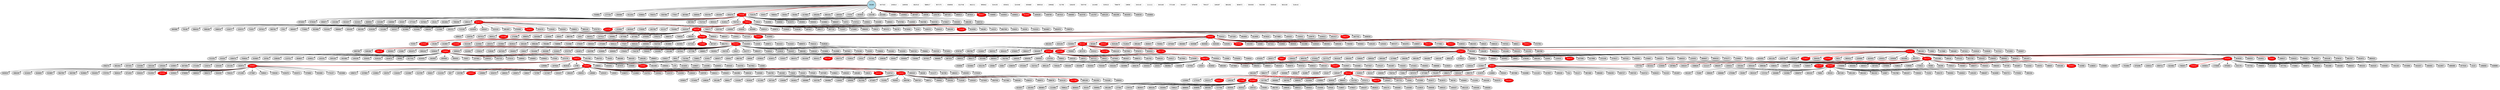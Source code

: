 digraph SearchTree {
  rankdir=TB;
  node  [style=filled, fontname="Helvetica"];
  { rank=same; 30289; }
  { rank=same; 704892; 177720; 356589; 911254; 339804; 706372; 556789; 77947; 387065; 268593; 550705; 493359; 594270; 749288; 723175; 30457; 788644; 30454; 35456; 417663; 595293; 884161; 285026; 77370; 454630; 132248; 621465; 34409; 243932; 387407; 40036; 225178; 687163; 866813; 387824; 968947; 739990; 543944; 939631; 402840; 459428; 508790; 367510; 306084; 623745; 131767; 805129; 582299; 953459; 636536; 333808; }
  { rank=same; 484368; 79148; 213763; 586432; 588169; 152664; 268019; 843540; 132677; 776595; 220374; 71025; 357611; 565781; 3761; 669497; 770681; 852968; 915342; 182758; 61115; 704060; 162519; 388660; 846796; 769277; 455430; 925740; 362336; 619236; 249095; 293645; 825995; 430514; 121284; 162317; 623984; 160874; 623492; 220925; 268240; 516236; 687627; 396177; 111560; 997718; 712437; 272665; 998005; 281211; 20613; 397471; 90278; 712140; 623559; 326347; 222132; 973056; 681367; 3144; 430570; 926015; 585290; 703938; 970098; 814058; 58166; 14213; 682769; 423641; 61823; 16330; 353476; 741523; 119345; 624342; 854967; 802970; 158831; 965144; 575779; 749570; }
  { rank=same; 978716; 665748; 648186; 286105; 393904; 892782; 232604; 909701; 893410; 976007; 23366; 852675; 899245; 628645; 248691; 699920; 686417; 604435; 810082; 678283; 376014; 719546; 847320; 394655; 20604; 900588; 554408; 492599; 795892; 222622; 973776; 844871; 818798; 433606; 809093; 378453; 716178; 857379; 705043; 243399; 102188; 547541; 131512; 377796; 915766; 488801; 592954; 250735; 15627; 242777; 696157; 804119; 618916; 124919; 916297; 986308; 548528; 523899; 412999; 367641; 370238; 23259; 749858; 627592; 433382; 423293; 845720; 970474; 804933; 882739; 575637; 561949; 136439; 799892; 864214; 441446; 592123; 101103; 480768; 823283; 861161; 433725; 13962; 217686; 973451; 585480; 207321; 243516; 529048; 317212; 972993; 340607; }
  { rank=same; 874303; 573519; 395877; 132158; 813157; 221521; 868904; 315189; 248596; 20325; 277153; 547824; 19141; 841663; 769206; 148111; 619478; 867356; 721713; 855313; 314912; 750712; 748816; 72914; 544956; 508956; 813575; 393894; 559303; 223883; 868267; 2074; 174711; 229041; 415269; 180641; 873766; 142935; 944786; 924725; 273617; 533335; 486198; 636710; }
  { rank=same; 75787; 515632; 19108; 141967; 681344; 224506; 522228; 224582; 165472; 433983; 844913; 284105; 833145; 999248; 795480; 524055; 881444; 60183; 849323; 748898; 724368; 378297; 923130; 660020; 711923; 395182; 856947; 750061; 473260; 926111; 77037; 930122; 859505; 207648; 384080; 403588; 916726; 804560; 903880; 942955; 527234; 620438; 519291; 723689; 467167; 681773; 870456; 252459; 551031; 514333; 63680; 947421; 918964; 859555; 541988; 13446; 420618; 993352; 849246; 736358; 855842; 426145; 125444; 997477; 801976; 158937; 856151; 777681; 433614; 228532; 862435; 60625; 598410; 797531; 88821; 269671; 822423; 513420; 595912; 689970; 704214; 572792; 918928; }
  { rank=same; 180615; 228704; 847513; 360511; 131468; 173286; 999876; 634308; 124836; 40643; 980749; 1833; 362011; 247512; 185891; 877558; 877301; 870045; 978172; 368374; 748533; 385262; 844388; 858542; 985547; 133551; 517120; 510552; 310092; 846432; 703414; 357326; 992856; 812656; 973024; 677889; 440325; 733042; 228079; 544613; 841417; 146074; 847742; 948030; }
  { rank=same; 834355; 561126; 635700; 523518; 774927; 584035; 242995; 9654; 960412; 220090; 820302; 250021; 105838; 832090; 497372; 461774; 622288; 89518; 975141; 821728; 455433; 248050; 989562; 859510; 974202; 721233; 726027; 391437; 284577; 40657; 91529; 543459; 8953; 436423; 436474; 865278; 732764; 738851; 843639; 372916; 317773; 42404; 793834; 543687; 561018; 356193; 594553; 16764; 480977; 65943; 739640; 985795; 589028; 69958; 580169; 878920; 217666; 166206; 238549; 983195; 834951; 113721; 453871; 87604; 564290; 346146; 899218; 725557; 884372; 904837; 334811; 102231; 555130; 570819; 841559; 165069; 24610; 483411; 987294; 401580; 140239; 268017; 325031; 619120; 186861; 835952; 950774; 720914; 703023; 18663; 576046; 13414; 707291; 924673; 90992; 817743; 208036; 799665; 624443; 482807; 562655; 859584; 390003; 70057; 50040; 107061; 966169; 62699; 230019; 541723; 273214; 168944; 356893; 539663; 37506; 133033; 237279; 930609; 248574; 431780; 394703; 76455; 728360; 480369; 484329; 800979; 637586; 617998; 572146; 374517; 567532; 840095; 507921; 376867; 246323; 209100; 466024; 403148; 120353; 966607; 990019; 975277; 219900; 988885; 987324; 888015; 868177; 831568; 865947; 299199; 979016; 782756; 180535; 606458; 257723; 564916; 473704; 706641; 340133; 16074; 947111; 58022; 437640; 891927; 498574; 181762; 949154; 244517; 627904; 398807; 274599; 269735; 543554; 14068; 678359; 704816; 891767; 931872; 860423; }
  { rank=same; 543337; 701964; 675296; 240012; 859711; 623482; 748267; 704016; 440843; 173569; 976382; 432176; 757762; 799859; 973143; 394778; 226016; 213567; 88283; 377732; 821412; 119400; 977761; 287963; 340237; 438629; 111117; 396297; 150522; 335164; 455419; 389038; 438031; 440815; 173342; 728567; 461478; 462900; 578599; 463293; 464417; 567253; 679595; 728621; 729605; 774614; 232838; 524083; 431176; 10506; 2638; 236678; 775862; 872345; 152722; 895119; 749102; 593438; 403498; 454550; 880870; 703430; 933235; 820996; 804819; 849179; 254314; 20315; 964962; 316026; 247601; 12919; 818082; 880208; 256274; 481342; 551086; 257201; 124269; 163128; 145325; 143957; 847355; 877863; 171430; 119274; 104428; 131155; 162974; 269681; 129988; 197926; 802616; 2798; 205403; 198831; 910251; 257675; 76480; 270543; 84299; 184458; 249889; 735517; 105961; 596252; 396637; 700467; 561493; 366577; 902515; 750415; 195934; 696043; 658575; 596303; 97739; 401897; 414262; 275; 974714; 836512; 421834; 463132; 205457; 993154; 562525; 515947; 20576; 430948; 533480; 764146; 239607; 68849; 935166; 973096; 915257; 143396; 383091; 612907; 626659; 699498; 977534; 977557; 355040; 270137; 2124; 290856; 549896; 935651; 431087; 41908; 416750; 725203; 371621; 550002; 128834; 627852; 488968; 223825; 125898; 22646; }
  { rank=same; 661240; 586277; 2354; 500906; 69564; 61699; 333304; 33167; 449167; 952142; 418551; 92214; 436000; 756732; 71961; 937373; 901267; 75385; 398045; 468668; 475586; 35495; 691519; 172722; 284689; 343982; 696879; 365243; 76881; 945919; 466249; 421810; 844840; 923887; 964795; 463789; 919963; 934453; 570701; 382614; 671454; 636324; 199071; 237893; 120852; 40376; 216432; 141968; 212709; 94824; 212234; 997; 245788; 269003; 106890; 203373; 186531; 90534; 193671; 34843; 72799; 217467; 234107; 186429; 266551; 148080; 125315; 13550; 228873; 214684; 210752; 245562; 216737; 914354; 224556; 228444; 229759; 246411; 255625; 264396; 269418; 867246; 281694; 333941; 978858; 230585; 891138; 963192; 184795; 377490; 181565; 688920; 896572; 72826; 701297; 42424; 498471; 594039; 962191; 835416; 24987; 97626; 701768; 706222; 696775; 692207; 207309; 213075; 729030; 72250; 471490; 116884; 277887; 700444; 229821; 367396; 749941; 532698; 209326; 111133; 327957; 330175; 169249; 185480; 19633; 204725; 600081; 118714; 164816; 236264; 914; 145235; 588497; 91217; 265324; 739192; 919475; 624699; 967489; 632571; 66336; 211177; 575860; 498469; 556259; 835727; 933380; 953772; 62758; 935745; 774137; 616713; 186421; 928423; 275936; 91219; 205450; 173318; 380156; 823088; 351697; }
  { rank=same; 125969; 177018; 252217; 832571; 128238; 277898; 623854; 327795; 335853; 573450; 148626; 909083; 391180; 68842; 280762; 133265; 302626; 411282; 468543; 567244; 226008; 842821; 285969; 432726; 394968; 812639; 118405; 185858; 612783; 671837; 722361; 782697; 836796; 584719; 58674; 790002; 334191; 578564; 712528; 220319; 364635; 988457; 721734; 317635; 973171; 603705; 260179; 235447; 527382; 797770; 20361; 369346; 472599; 453077; 813073; 438023; 96745; 366973; 453845; 111205; 588078; 263106; 624119; 517796; 685190; 392350; 932575; 441320; 753169; 599004; }
  { rank=same; 621037; 181450; 884867; 111585; 769612; 884603; 45419; 599992; 991280; 27766; 276710; 863937; 865226; 332945; 739517; 888800; 838895; 885066; 717708; 403545; 932512; 235723; 176494; 992797; 298545; 588414; 594924; 724459; 87816; 718837; 479027; 264237; 992813; 345174; 392848; 140368; 114819; 506508; 395515; 440337; 952119; 545446; 246406; }
621037 [fillcolor=gray85];
181450 [fillcolor=gray85];
884867 [fillcolor=gray85];
111585 [fillcolor=gray85];
769612 [fillcolor=gray85];
884603 [fillcolor=gray85];
45419 [fillcolor=gray85];
599992 [fillcolor=gray85];
991280 [fillcolor=gray85];
27766 [fillcolor=gray85];
276710 [fillcolor=gray85];
863937 [fillcolor=gray85];
865226 [fillcolor=gray85];
332945 [fillcolor=gray85];
739517 [fillcolor=gray85];
888800 [fillcolor=gray85];
838895 [fillcolor=gray85];
125969 [fillcolor=gray85];
177018 [fillcolor=gray85];
252217 [fillcolor=gray85];
832571 [fillcolor=red, fontcolor=white];
128238 [fillcolor=gray85];
277898 [fillcolor=red, fontcolor=white];
623854 [fillcolor=red, fontcolor=white];
327795 [fillcolor=gray85];
335853 [fillcolor=gray85];
573450 [fillcolor=gray85];
148626 [fillcolor=gray85];
909083 [fillcolor=gray85];
391180 [fillcolor=gray85];
885066 [fillcolor=gray85];
68842 [fillcolor=gray85];
717708 [fillcolor=gray85];
280762 [fillcolor=gray85];
133265 [fillcolor=gray85];
403545 [fillcolor=gray85];
302626 [fillcolor=gray85];
932512 [fillcolor=gray85];
411282 [fillcolor=gray85];
468543 [fillcolor=gray85];
567244 [fillcolor=gray85];
226008 [fillcolor=gray85];
842821 [fillcolor=gray85];
285969 [fillcolor=gray85];
432726 [fillcolor=gray85];
394968 [fillcolor=gray85];
812639 [fillcolor=gray85];
118405 [fillcolor=gray85];
185858 [fillcolor=gray85];
235723 [fillcolor=gray85];
612783 [fillcolor=gray85];
671837 [fillcolor=gray85];
722361 [fillcolor=gray85];
782697 [fillcolor=gray85];
836796 [fillcolor=gray85];
584719 [fillcolor=gray85];
661240 [fillcolor=gray85];
586277 [fillcolor=gray85];
2354 [fillcolor=gray85];
500906 [fillcolor=gray85];
69564 [fillcolor=gray85];
61699 [fillcolor=gray85];
333304 [fillcolor=gray85];
58674 [fillcolor=gray85];
33167 [fillcolor=gray85];
449167 [fillcolor=gray85];
952142 [fillcolor=red, fontcolor=white];
418551 [fillcolor=gray85];
92214 [fillcolor=gray85];
176494 [fillcolor=gray85];
436000 [fillcolor=gray85];
790002 [fillcolor=gray85];
756732 [fillcolor=gray85];
71961 [fillcolor=gray85];
937373 [fillcolor=gray85];
901267 [fillcolor=gray85];
75385 [fillcolor=gray85];
398045 [fillcolor=gray85];
468668 [fillcolor=gray85];
475586 [fillcolor=gray85];
35495 [fillcolor=gray85];
691519 [fillcolor=gray85];
172722 [fillcolor=gray85];
284689 [fillcolor=gray85];
343982 [fillcolor=gray85];
696879 [fillcolor=gray85];
334191 [fillcolor=gray85];
365243 [fillcolor=gray85];
76881 [fillcolor=gray85];
945919 [fillcolor=gray85];
466249 [fillcolor=gray85];
421810 [fillcolor=gray85];
844840 [fillcolor=gray85];
923887 [fillcolor=gray85];
964795 [fillcolor=gray85];
463789 [fillcolor=gray85];
919963 [fillcolor=gray85];
934453 [fillcolor=gray85];
570701 [fillcolor=gray85];
382614 [fillcolor=gray85];
671454 [fillcolor=gray85];
636324 [fillcolor=gray85];
199071 [fillcolor=gray85];
237893 [fillcolor=gray85];
120852 [fillcolor=gray85];
40376 [fillcolor=gray85];
216432 [fillcolor=gray85];
141968 [fillcolor=gray85];
212709 [fillcolor=gray85];
94824 [fillcolor=gray85];
212234 [fillcolor=gray85];
997 [fillcolor=gray85];
245788 [fillcolor=gray85];
269003 [fillcolor=red, fontcolor=white];
106890 [fillcolor=gray85];
203373 [fillcolor=gray85];
186531 [fillcolor=gray85];
90534 [fillcolor=gray85];
193671 [fillcolor=gray85];
34843 [fillcolor=gray85];
72799 [fillcolor=gray85];
217467 [fillcolor=gray85];
234107 [fillcolor=gray85];
186429 [fillcolor=gray85];
266551 [fillcolor=gray85];
148080 [fillcolor=gray85];
125315 [fillcolor=gray85];
992797 [fillcolor=gray85];
13550 [fillcolor=gray85];
228873 [fillcolor=gray85];
214684 [fillcolor=gray85];
210752 [fillcolor=gray85];
245562 [fillcolor=gray85];
216737 [fillcolor=gray85];
914354 [fillcolor=gray85];
224556 [fillcolor=gray85];
228444 [fillcolor=gray85];
229759 [fillcolor=gray85];
246411 [fillcolor=gray85];
255625 [fillcolor=gray85];
264396 [fillcolor=gray85];
269418 [fillcolor=gray85];
543337 [fillcolor=gray85];
701964 [fillcolor=gray85];
675296 [fillcolor=gray85];
240012 [fillcolor=gray85];
859711 [fillcolor=gray85];
298545 [fillcolor=gray85];
623482 [fillcolor=gray85];
748267 [fillcolor=gray85];
704016 [fillcolor=red, fontcolor=white];
440843 [fillcolor=gray85];
173569 [fillcolor=gray85];
976382 [fillcolor=gray85];
578564 [fillcolor=gray85];
432176 [fillcolor=gray85];
757762 [fillcolor=gray85];
799859 [fillcolor=gray85];
712528 [fillcolor=gray85];
973143 [fillcolor=gray85];
394778 [fillcolor=gray85];
226016 [fillcolor=gray85];
213567 [fillcolor=gray85];
88283 [fillcolor=red, fontcolor=white];
377732 [fillcolor=gray85];
821412 [fillcolor=gray85];
220319 [fillcolor=gray85];
119400 [fillcolor=gray85];
977761 [fillcolor=gray85];
287963 [fillcolor=gray85];
364635 [fillcolor=gray85];
340237 [fillcolor=gray85];
438629 [fillcolor=gray85];
111117 [fillcolor=gray85];
396297 [fillcolor=gray85];
150522 [fillcolor=gray85];
335164 [fillcolor=gray85];
455419 [fillcolor=gray85];
389038 [fillcolor=gray85];
438031 [fillcolor=gray85];
440815 [fillcolor=gray85];
988457 [fillcolor=gray85];
173342 [fillcolor=gray85];
728567 [fillcolor=gray85];
461478 [fillcolor=red, fontcolor=white];
462900 [fillcolor=red, fontcolor=white];
578599 [fillcolor=gray85];
463293 [fillcolor=gray85];
464417 [fillcolor=gray85];
567253 [fillcolor=gray85];
679595 [fillcolor=gray85];
867246 [fillcolor=gray85];
281694 [fillcolor=red, fontcolor=white];
728621 [fillcolor=gray85];
729605 [fillcolor=gray85];
774614 [fillcolor=gray85];
232838 [fillcolor=gray85];
524083 [fillcolor=gray85];
721734 [fillcolor=gray85];
431176 [fillcolor=gray85];
10506 [fillcolor=gray85];
2638 [fillcolor=gray85];
317635 [fillcolor=gray85];
236678 [fillcolor=gray85];
775862 [fillcolor=gray85];
872345 [fillcolor=gray85];
152722 [fillcolor=gray85];
895119 [fillcolor=gray85];
749102 [fillcolor=gray85];
593438 [fillcolor=gray85];
403498 [fillcolor=gray85];
454550 [fillcolor=gray85];
880870 [fillcolor=gray85];
703430 [fillcolor=gray85];
933235 [fillcolor=gray85];
820996 [fillcolor=gray85];
804819 [fillcolor=gray85];
849179 [fillcolor=gray85];
254314 [fillcolor=gray85];
20315 [fillcolor=gray85];
333941 [fillcolor=gray85];
964962 [fillcolor=gray85];
316026 [fillcolor=gray85];
247601 [fillcolor=gray85];
978858 [fillcolor=gray85];
12919 [fillcolor=gray85];
818082 [fillcolor=gray85];
880208 [fillcolor=gray85];
256274 [fillcolor=gray85];
481342 [fillcolor=gray85];
230585 [fillcolor=gray85];
551086 [fillcolor=gray85];
257201 [fillcolor=gray85];
124269 [fillcolor=gray85];
163128 [fillcolor=gray85];
145325 [fillcolor=gray85];
143957 [fillcolor=gray85];
847355 [fillcolor=gray85];
588414 [fillcolor=gray85];
877863 [fillcolor=gray85];
171430 [fillcolor=gray85];
891138 [fillcolor=gray85];
119274 [fillcolor=gray85];
104428 [fillcolor=gray85];
131155 [fillcolor=gray85];
162974 [fillcolor=gray85];
269681 [fillcolor=red, fontcolor=white];
129988 [fillcolor=gray85];
197926 [fillcolor=gray85];
802616 [fillcolor=gray85];
963192 [fillcolor=gray85];
2798 [fillcolor=gray85];
205403 [fillcolor=red, fontcolor=white];
198831 [fillcolor=gray85];
910251 [fillcolor=gray85];
257675 [fillcolor=gray85];
834355 [fillcolor=gray85];
561126 [fillcolor=gray85];
635700 [fillcolor=gray85];
523518 [fillcolor=gray85];
774927 [fillcolor=red, fontcolor=white];
184795 [fillcolor=gray85];
584035 [fillcolor=gray85];
242995 [fillcolor=red, fontcolor=white];
9654 [fillcolor=gray85];
960412 [fillcolor=gray85];
220090 [fillcolor=gray85];
820302 [fillcolor=gray85];
250021 [fillcolor=gray85];
105838 [fillcolor=gray85];
832090 [fillcolor=gray85];
497372 [fillcolor=gray85];
377490 [fillcolor=gray85];
461774 [fillcolor=red, fontcolor=white];
622288 [fillcolor=gray85];
181565 [fillcolor=gray85];
89518 [fillcolor=gray85];
975141 [fillcolor=gray85];
76480 [fillcolor=gray85];
821728 [fillcolor=gray85];
455433 [fillcolor=gray85];
248050 [fillcolor=gray85];
989562 [fillcolor=gray85];
859510 [fillcolor=gray85];
180615 [fillcolor=gray85];
75787 [fillcolor=gray85];
874303 [fillcolor=gray85];
973171 [fillcolor=gray85];
978716 [fillcolor=gray85];
270543 [fillcolor=gray85];
515632 [fillcolor=red, fontcolor=white];
573519 [fillcolor=gray85];
19108 [fillcolor=gray85];
484368 [fillcolor=gray85];
84299 [fillcolor=gray85];
141967 [fillcolor=gray85];
681344 [fillcolor=gray85];
224506 [fillcolor=red, fontcolor=white];
704892 [fillcolor=gray85];
522228 [fillcolor=gray85];
224582 [fillcolor=gray85];
688920 [fillcolor=gray85];
165472 [fillcolor=gray85];
184458 [fillcolor=gray85];
249889 [fillcolor=gray85];
433983 [fillcolor=gray85];
844913 [fillcolor=gray85];
177720 [fillcolor=gray85];
735517 [fillcolor=gray85];
228704 [fillcolor=gray85];
594924 [fillcolor=gray85];
896572 [fillcolor=gray85];
974202 [fillcolor=gray85];
847513 [fillcolor=gray85];
360511 [fillcolor=gray85];
284105 [fillcolor=gray85];
721233 [fillcolor=gray85];
665748 [fillcolor=gray85];
105961 [fillcolor=red, fontcolor=white];
131468 [fillcolor=red, fontcolor=white];
833145 [fillcolor=gray85];
72826 [fillcolor=gray85];
726027 [fillcolor=gray85];
603705 [fillcolor=gray85];
701297 [fillcolor=gray85];
79148 [fillcolor=gray85];
724459 [fillcolor=gray85];
42424 [fillcolor=gray85];
173286 [fillcolor=gray85];
999876 [fillcolor=gray85];
999248 [fillcolor=gray85];
391437 [fillcolor=gray85];
634308 [fillcolor=gray85];
260179 [fillcolor=red, fontcolor=white];
284577 [fillcolor=gray85];
124836 [fillcolor=gray85];
395877 [fillcolor=gray85];
356589 [fillcolor=gray85];
596252 [fillcolor=gray85];
40643 [fillcolor=gray85];
213763 [fillcolor=red, fontcolor=white];
498471 [fillcolor=gray85];
648186 [fillcolor=gray85];
980749 [fillcolor=gray85];
286105 [fillcolor=red, fontcolor=white];
594039 [fillcolor=gray85];
396637 [fillcolor=gray85];
1833 [fillcolor=gray85];
795480 [fillcolor=gray85];
911254 [fillcolor=gray85];
362011 [fillcolor=gray85];
40657 [fillcolor=red, fontcolor=white];
87816 [fillcolor=gray85];
718837 [fillcolor=gray85];
247512 [fillcolor=gray85];
962191 [fillcolor=gray85];
700467 [fillcolor=gray85];
185891 [fillcolor=gray85];
235447 [fillcolor=gray85];
835416 [fillcolor=gray85];
561493 [fillcolor=gray85];
877558 [fillcolor=gray85];
339804 [fillcolor=gray85];
393904 [fillcolor=gray85];
877301 [fillcolor=gray85];
24987 [fillcolor=gray85];
870045 [fillcolor=gray85];
479027 [fillcolor=gray85];
706372 [fillcolor=gray85];
527382 [fillcolor=gray85];
366577 [fillcolor=gray85];
524055 [fillcolor=gray85];
97626 [fillcolor=gray85];
978172 [fillcolor=gray85];
701768 [fillcolor=gray85];
586432 [fillcolor=gray85];
706222 [fillcolor=gray85];
902515 [fillcolor=gray85];
881444 [fillcolor=red, fontcolor=white];
797770 [fillcolor=gray85];
20361 [fillcolor=gray85];
588169 [fillcolor=gray85];
750415 [fillcolor=gray85];
152664 [fillcolor=gray85];
195934 [fillcolor=gray85];
268019 [fillcolor=gray85];
696043 [fillcolor=gray85];
843540 [fillcolor=gray85];
132677 [fillcolor=gray85];
60183 [fillcolor=gray85];
892782 [fillcolor=gray85];
556789 [fillcolor=gray85];
91529 [fillcolor=gray85];
264237 [fillcolor=gray85];
776595 [fillcolor=gray85];
220374 [fillcolor=gray85];
368374 [fillcolor=gray85];
658575 [fillcolor=gray85];
849323 [fillcolor=red, fontcolor=white];
369346 [fillcolor=gray85];
543459 [fillcolor=red, fontcolor=white];
71025 [fillcolor=gray85];
696775 [fillcolor=gray85];
748898 [fillcolor=gray85];
132158 [fillcolor=gray85];
357611 [fillcolor=gray85];
692207 [fillcolor=gray85];
724368 [fillcolor=gray85];
565781 [fillcolor=gray85];
3761 [fillcolor=gray85];
232604 [fillcolor=gray85];
596303 [fillcolor=gray85];
669497 [fillcolor=gray85];
909701 [fillcolor=gray85];
378297 [fillcolor=gray85];
923130 [fillcolor=gray85];
207309 [fillcolor=gray85];
770681 [fillcolor=gray85];
8953 [fillcolor=gray85];
213075 [fillcolor=gray85];
97739 [fillcolor=gray85];
852968 [fillcolor=gray85];
729030 [fillcolor=gray85];
915342 [fillcolor=gray85];
472599 [fillcolor=gray85];
72250 [fillcolor=gray85];
471490 [fillcolor=gray85];
660020 [fillcolor=gray85];
182758 [fillcolor=gray85];
748533 [fillcolor=gray85];
436423 [fillcolor=gray85];
116884 [fillcolor=gray85];
401897 [fillcolor=gray85];
385262 [fillcolor=gray85];
844388 [fillcolor=red, fontcolor=white];
277887 [fillcolor=gray85];
436474 [fillcolor=gray85];
61115 [fillcolor=gray85];
704060 [fillcolor=gray85];
453077 [fillcolor=gray85];
414262 [fillcolor=gray85];
162519 [fillcolor=gray85];
700444 [fillcolor=gray85];
893410 [fillcolor=gray85];
992813 [fillcolor=gray85];
229821 [fillcolor=gray85];
865278 [fillcolor=gray85];
388660 [fillcolor=gray85];
813073 [fillcolor=gray85];
858542 [fillcolor=gray85];
367396 [fillcolor=gray85];
77947 [fillcolor=gray85];
976007 [fillcolor=gray85];
23366 [fillcolor=gray85];
387065 [fillcolor=gray85];
732764 [fillcolor=gray85];
985547 [fillcolor=gray85];
749941 [fillcolor=gray85];
738851 [fillcolor=gray85];
846796 [fillcolor=red, fontcolor=white];
268593 [fillcolor=gray85];
813157 [fillcolor=gray85];
550705 [fillcolor=gray85];
852675 [fillcolor=gray85];
493359 [fillcolor=gray85];
711923 [fillcolor=gray85];
221521 [fillcolor=gray85];
899245 [fillcolor=gray85];
594270 [fillcolor=gray85];
532698 [fillcolor=gray85];
395182 [fillcolor=gray85];
868904 [fillcolor=gray85];
749288 [fillcolor=red, fontcolor=white];
843639 [fillcolor=gray85];
856947 [fillcolor=gray85];
628645 [fillcolor=gray85];
345174 [fillcolor=gray85];
275 [fillcolor=gray85];
248691 [fillcolor=red, fontcolor=white];
723175 [fillcolor=gray85];
769277 [fillcolor=gray85];
455430 [fillcolor=gray85];
209326 [fillcolor=gray85];
925740 [fillcolor=gray85];
111133 [fillcolor=gray85];
315189 [fillcolor=gray85];
248596 [fillcolor=gray85];
20325 [fillcolor=gray85];
30457 [fillcolor=gray85];
974714 [fillcolor=gray85];
277153 [fillcolor=gray85];
133551 [fillcolor=gray85];
836512 [fillcolor=gray85];
517120 [fillcolor=gray85];
788644 [fillcolor=gray85];
327957 [fillcolor=gray85];
330175 [fillcolor=gray85];
362336 [fillcolor=gray85];
699920 [fillcolor=gray85];
30454 [fillcolor=gray85];
547824 [fillcolor=gray85];
421834 [fillcolor=gray85];
619236 [fillcolor=gray85];
438023 [fillcolor=gray85];
35456 [fillcolor=gray85];
463132 [fillcolor=gray85];
417663 [fillcolor=gray85];
249095 [fillcolor=gray85];
750061 [fillcolor=gray85];
205457 [fillcolor=red, fontcolor=white];
372916 [fillcolor=gray85];
293645 [fillcolor=gray85];
595293 [fillcolor=gray85];
473260 [fillcolor=gray85];
884161 [fillcolor=gray85];
19141 [fillcolor=gray85];
993154 [fillcolor=gray85];
317773 [fillcolor=gray85];
392848 [fillcolor=gray85];
96745 [fillcolor=gray85];
562525 [fillcolor=gray85];
515947 [fillcolor=gray85];
42404 [fillcolor=gray85];
285026 [fillcolor=gray85];
926111 [fillcolor=gray85];
77370 [fillcolor=gray85];
454630 [fillcolor=gray85];
793834 [fillcolor=gray85];
825995 [fillcolor=gray85];
686417 [fillcolor=gray85];
430514 [fillcolor=gray85];
510552 [fillcolor=red, fontcolor=white];
169249 [fillcolor=gray85];
310092 [fillcolor=gray85];
121284 [fillcolor=gray85];
162317 [fillcolor=gray85];
185480 [fillcolor=gray85];
543687 [fillcolor=gray85];
132248 [fillcolor=gray85];
623984 [fillcolor=gray85];
561018 [fillcolor=gray85];
841663 [fillcolor=gray85];
77037 [fillcolor=gray85];
356193 [fillcolor=gray85];
30289 [shape=doublecircle, fillcolor=lightblue];
594553 [fillcolor=gray85];
16764 [fillcolor=gray85];
19633 [fillcolor=gray85];
480977 [fillcolor=gray85];
930122 [fillcolor=gray85];
621465 [fillcolor=gray85];
604435 [fillcolor=gray85];
34409 [fillcolor=gray85];
859505 [fillcolor=gray85];
243932 [fillcolor=gray85];
810082 [fillcolor=gray85];
65943 [fillcolor=gray85];
160874 [fillcolor=gray85];
623492 [fillcolor=gray85];
220925 [fillcolor=gray85];
268240 [fillcolor=gray85];
204725 [fillcolor=red, fontcolor=white];
769206 [fillcolor=gray85];
846432 [fillcolor=red, fontcolor=white];
207648 [fillcolor=gray85];
20576 [fillcolor=gray85];
148111 [fillcolor=gray85];
384080 [fillcolor=gray85];
387407 [fillcolor=gray85];
430948 [fillcolor=gray85];
619478 [fillcolor=red, fontcolor=white];
600081 [fillcolor=gray85];
40036 [fillcolor=gray85];
403588 [fillcolor=gray85];
118714 [fillcolor=gray85];
533480 [fillcolor=gray85];
225178 [fillcolor=gray85];
516236 [fillcolor=gray85];
867356 [fillcolor=gray85];
916726 [fillcolor=gray85];
687163 [fillcolor=gray85];
804560 [fillcolor=gray85];
739640 [fillcolor=gray85];
366973 [fillcolor=gray85];
985795 [fillcolor=gray85];
764146 [fillcolor=gray85];
903880 [fillcolor=gray85];
164816 [fillcolor=gray85];
866813 [fillcolor=gray85];
678283 [fillcolor=red, fontcolor=white];
387824 [fillcolor=gray85];
721713 [fillcolor=gray85];
239607 [fillcolor=gray85];
376014 [fillcolor=gray85];
968947 [fillcolor=red, fontcolor=white];
236264 [fillcolor=red, fontcolor=white];
687627 [fillcolor=gray85];
914 [fillcolor=gray85];
719546 [fillcolor=gray85];
453845 [fillcolor=gray85];
396177 [fillcolor=gray85];
855313 [fillcolor=gray85];
111205 [fillcolor=gray85];
942955 [fillcolor=gray85];
739990 [fillcolor=gray85];
145235 [fillcolor=gray85];
314912 [fillcolor=gray85];
543944 [fillcolor=gray85];
588078 [fillcolor=gray85];
939631 [fillcolor=gray85];
703414 [fillcolor=gray85];
111560 [fillcolor=gray85];
588497 [fillcolor=gray85];
997718 [fillcolor=gray85];
847320 [fillcolor=gray85];
527234 [fillcolor=gray85];
712437 [fillcolor=gray85];
750712 [fillcolor=gray85];
748816 [fillcolor=red, fontcolor=white];
72914 [fillcolor=gray85];
589028 [fillcolor=gray85];
544956 [fillcolor=gray85];
68849 [fillcolor=gray85];
69958 [fillcolor=gray85];
357326 [fillcolor=gray85];
272665 [fillcolor=gray85];
394655 [fillcolor=gray85];
508956 [fillcolor=gray85];
813575 [fillcolor=gray85];
620438 [fillcolor=gray85];
393894 [fillcolor=gray85];
20604 [fillcolor=gray85];
998005 [fillcolor=gray85];
140368 [fillcolor=gray85];
281211 [fillcolor=gray85];
20613 [fillcolor=gray85];
397471 [fillcolor=gray85];
90278 [fillcolor=gray85];
91217 [fillcolor=gray85];
935166 [fillcolor=gray85];
519291 [fillcolor=gray85];
559303 [fillcolor=gray85];
223883 [fillcolor=gray85];
712140 [fillcolor=gray85];
580169 [fillcolor=gray85];
263106 [fillcolor=gray85];
265324 [fillcolor=gray85];
402840 [fillcolor=red, fontcolor=white];
114819 [fillcolor=gray85];
878920 [fillcolor=gray85];
868267 [fillcolor=gray85];
217666 [fillcolor=gray85];
459428 [fillcolor=gray85];
2074 [fillcolor=gray85];
166206 [fillcolor=gray85];
739192 [fillcolor=gray85];
174711 [fillcolor=gray85];
919475 [fillcolor=gray85];
238549 [fillcolor=gray85];
229041 [fillcolor=gray85];
723689 [fillcolor=red, fontcolor=white];
983195 [fillcolor=gray85];
992856 [fillcolor=gray85];
623559 [fillcolor=gray85];
326347 [fillcolor=gray85];
973096 [fillcolor=gray85];
415269 [fillcolor=gray85];
624699 [fillcolor=gray85];
915257 [fillcolor=gray85];
222132 [fillcolor=gray85];
834951 [fillcolor=gray85];
180641 [fillcolor=gray85];
873766 [fillcolor=gray85];
142935 [fillcolor=gray85];
113721 [fillcolor=gray85];
944786 [fillcolor=gray85];
973056 [fillcolor=gray85];
967489 [fillcolor=gray85];
632571 [fillcolor=gray85];
681367 [fillcolor=gray85];
3144 [fillcolor=gray85];
508790 [fillcolor=gray85];
812656 [fillcolor=gray85];
367510 [fillcolor=gray85];
973024 [fillcolor=gray85];
430570 [fillcolor=gray85];
467167 [fillcolor=gray85];
306084 [fillcolor=gray85];
926015 [fillcolor=gray85];
681773 [fillcolor=gray85];
585290 [fillcolor=gray85];
703938 [fillcolor=red, fontcolor=white];
970098 [fillcolor=gray85];
623745 [fillcolor=gray85];
677889 [fillcolor=gray85];
453871 [fillcolor=gray85];
814058 [fillcolor=gray85];
440325 [fillcolor=gray85];
58166 [fillcolor=gray85];
87604 [fillcolor=red, fontcolor=white];
733042 [fillcolor=gray85];
870456 [fillcolor=red, fontcolor=white];
252459 [fillcolor=gray85];
66336 [fillcolor=gray85];
131767 [fillcolor=gray85];
14213 [fillcolor=gray85];
228079 [fillcolor=gray85];
682769 [fillcolor=gray85];
564290 [fillcolor=gray85];
551031 [fillcolor=red, fontcolor=white];
514333 [fillcolor=gray85];
211177 [fillcolor=gray85];
63680 [fillcolor=gray85];
143396 [fillcolor=gray85];
947421 [fillcolor=gray85];
918964 [fillcolor=gray85];
900588 [fillcolor=red, fontcolor=white];
859555 [fillcolor=gray85];
541988 [fillcolor=gray85];
13446 [fillcolor=gray85];
346146 [fillcolor=gray85];
420618 [fillcolor=gray85];
993352 [fillcolor=gray85];
924725 [fillcolor=gray85];
899218 [fillcolor=gray85];
725557 [fillcolor=gray85];
624119 [fillcolor=gray85];
849246 [fillcolor=gray85];
736358 [fillcolor=gray85];
273617 [fillcolor=gray85];
855842 [fillcolor=gray85];
575860 [fillcolor=gray85];
426145 [fillcolor=gray85];
884372 [fillcolor=gray85];
125444 [fillcolor=gray85];
517796 [fillcolor=red, fontcolor=white];
904837 [fillcolor=gray85];
334811 [fillcolor=gray85];
383091 [fillcolor=gray85];
997477 [fillcolor=gray85];
801976 [fillcolor=gray85];
158937 [fillcolor=gray85];
554408 [fillcolor=gray85];
423641 [fillcolor=red, fontcolor=white];
856151 [fillcolor=red, fontcolor=white];
102231 [fillcolor=gray85];
492599 [fillcolor=gray85];
777681 [fillcolor=gray85];
805129 [fillcolor=gray85];
433614 [fillcolor=red, fontcolor=white];
228532 [fillcolor=gray85];
862435 [fillcolor=gray85];
612907 [fillcolor=gray85];
60625 [fillcolor=gray85];
795892 [fillcolor=gray85];
598410 [fillcolor=gray85];
555130 [fillcolor=gray85];
570819 [fillcolor=gray85];
685190 [fillcolor=gray85];
841559 [fillcolor=gray85];
165069 [fillcolor=gray85];
222622 [fillcolor=gray85];
626659 [fillcolor=gray85];
582299 [fillcolor=gray85];
973776 [fillcolor=gray85];
844871 [fillcolor=gray85];
818798 [fillcolor=gray85];
433606 [fillcolor=gray85];
24610 [fillcolor=gray85];
809093 [fillcolor=gray85];
483411 [fillcolor=gray85];
987294 [fillcolor=red, fontcolor=white];
378453 [fillcolor=gray85];
392350 [fillcolor=gray85];
716178 [fillcolor=gray85];
401580 [fillcolor=gray85];
857379 [fillcolor=gray85];
699498 [fillcolor=gray85];
61823 [fillcolor=gray85];
953459 [fillcolor=gray85];
705043 [fillcolor=gray85];
977534 [fillcolor=gray85];
140239 [fillcolor=gray85];
498469 [fillcolor=gray85];
977557 [fillcolor=gray85];
243399 [fillcolor=gray85];
355040 [fillcolor=gray85];
797531 [fillcolor=gray85];
102188 [fillcolor=gray85];
506508 [fillcolor=gray85];
16330 [fillcolor=gray85];
547541 [fillcolor=gray85];
556259 [fillcolor=gray85];
835727 [fillcolor=gray85];
270137 [fillcolor=gray85];
131512 [fillcolor=gray85];
377796 [fillcolor=gray85];
915766 [fillcolor=red, fontcolor=white];
488801 [fillcolor=gray85];
268017 [fillcolor=gray85];
592954 [fillcolor=gray85];
250735 [fillcolor=gray85];
88821 [fillcolor=gray85];
15627 [fillcolor=gray85];
932575 [fillcolor=gray85];
2124 [fillcolor=gray85];
533335 [fillcolor=gray85];
242777 [fillcolor=gray85];
353476 [fillcolor=gray85];
696157 [fillcolor=gray85];
544613 [fillcolor=gray85];
804119 [fillcolor=gray85];
618916 [fillcolor=gray85];
325031 [fillcolor=gray85];
395515 [fillcolor=gray85];
933380 [fillcolor=gray85];
741523 [fillcolor=gray85];
124919 [fillcolor=gray85];
916297 [fillcolor=gray85];
986308 [fillcolor=gray85];
119345 [fillcolor=gray85];
548528 [fillcolor=gray85];
523899 [fillcolor=gray85];
412999 [fillcolor=gray85];
290856 [fillcolor=gray85];
619120 [fillcolor=gray85];
186861 [fillcolor=gray85];
367641 [fillcolor=gray85];
549896 [fillcolor=gray85];
370238 [fillcolor=gray85];
636536 [fillcolor=gray85];
23259 [fillcolor=gray85];
749858 [fillcolor=gray85];
627592 [fillcolor=gray85];
433382 [fillcolor=gray85];
935651 [fillcolor=red, fontcolor=white];
423293 [fillcolor=gray85];
845720 [fillcolor=gray85];
970474 [fillcolor=gray85];
804933 [fillcolor=gray85];
624342 [fillcolor=gray85];
882739 [fillcolor=red, fontcolor=white];
575637 [fillcolor=red, fontcolor=white];
431087 [fillcolor=gray85];
841417 [fillcolor=gray85];
146074 [fillcolor=red, fontcolor=white];
561949 [fillcolor=gray85];
953772 [fillcolor=gray85];
136439 [fillcolor=gray85];
41908 [fillcolor=gray85];
416750 [fillcolor=gray85];
835952 [fillcolor=gray85];
799892 [fillcolor=gray85];
864214 [fillcolor=gray85];
950774 [fillcolor=gray85];
440337 [fillcolor=gray85];
720914 [fillcolor=gray85];
441446 [fillcolor=gray85];
725203 [fillcolor=gray85];
703023 [fillcolor=gray85];
592123 [fillcolor=gray85];
18663 [fillcolor=gray85];
269671 [fillcolor=gray85];
101103 [fillcolor=gray85];
480768 [fillcolor=gray85];
823283 [fillcolor=red, fontcolor=white];
576046 [fillcolor=gray85];
861161 [fillcolor=gray85];
371621 [fillcolor=gray85];
433725 [fillcolor=gray85];
13414 [fillcolor=gray85];
62758 [fillcolor=gray85];
822423 [fillcolor=gray85];
13962 [fillcolor=gray85];
217686 [fillcolor=gray85];
935745 [fillcolor=gray85];
973451 [fillcolor=gray85];
707291 [fillcolor=gray85];
854967 [fillcolor=gray85];
585480 [fillcolor=gray85];
441320 [fillcolor=red, fontcolor=white];
550002 [fillcolor=gray85];
207321 [fillcolor=gray85];
243516 [fillcolor=gray85];
774137 [fillcolor=gray85];
529048 [fillcolor=gray85];
317212 [fillcolor=gray85];
924673 [fillcolor=gray85];
802970 [fillcolor=gray85];
90992 [fillcolor=gray85];
817743 [fillcolor=gray85];
208036 [fillcolor=gray85];
799665 [fillcolor=gray85];
624443 [fillcolor=gray85];
482807 [fillcolor=gray85];
562655 [fillcolor=gray85];
616713 [fillcolor=gray85];
186421 [fillcolor=gray85];
859584 [fillcolor=gray85];
390003 [fillcolor=gray85];
928423 [fillcolor=gray85];
128834 [fillcolor=gray85];
70057 [fillcolor=gray85];
50040 [fillcolor=gray85];
952119 [fillcolor=gray85];
107061 [fillcolor=gray85];
966169 [fillcolor=gray85];
62699 [fillcolor=gray85];
486198 [fillcolor=gray85];
230019 [fillcolor=gray85];
541723 [fillcolor=gray85];
972993 [fillcolor=gray85];
273214 [fillcolor=gray85];
168944 [fillcolor=gray85];
275936 [fillcolor=gray85];
356893 [fillcolor=gray85];
539663 [fillcolor=gray85];
37506 [fillcolor=gray85];
513420 [fillcolor=gray85];
133033 [fillcolor=gray85];
237279 [fillcolor=gray85];
753169 [fillcolor=gray85];
627852 [fillcolor=gray85];
930609 [fillcolor=gray85];
248574 [fillcolor=red, fontcolor=white];
595912 [fillcolor=red, fontcolor=white];
431780 [fillcolor=gray85];
488968 [fillcolor=gray85];
394703 [fillcolor=gray85];
76455 [fillcolor=gray85];
728360 [fillcolor=gray85];
689970 [fillcolor=gray85];
480369 [fillcolor=gray85];
484329 [fillcolor=gray85];
91219 [fillcolor=gray85];
800979 [fillcolor=red, fontcolor=white];
637586 [fillcolor=gray85];
205450 [fillcolor=gray85];
617998 [fillcolor=gray85];
572146 [fillcolor=gray85];
374517 [fillcolor=gray85];
567532 [fillcolor=gray85];
840095 [fillcolor=gray85];
333808 [fillcolor=gray85];
704214 [fillcolor=gray85];
507921 [fillcolor=gray85];
223825 [fillcolor=gray85];
376867 [fillcolor=gray85];
246323 [fillcolor=gray85];
209100 [fillcolor=gray85];
158831 [fillcolor=gray85];
466024 [fillcolor=gray85];
125898 [fillcolor=gray85];
403148 [fillcolor=gray85];
120353 [fillcolor=gray85];
966607 [fillcolor=gray85];
990019 [fillcolor=gray85];
22646 [fillcolor=gray85];
847742 [fillcolor=gray85];
975277 [fillcolor=gray85];
219900 [fillcolor=gray85];
988885 [fillcolor=gray85];
173318 [fillcolor=gray85];
965144 [fillcolor=gray85];
987324 [fillcolor=gray85];
888015 [fillcolor=gray85];
868177 [fillcolor=gray85];
545446 [fillcolor=gray85];
831568 [fillcolor=gray85];
865947 [fillcolor=gray85];
380156 [fillcolor=gray85];
299199 [fillcolor=gray85];
979016 [fillcolor=gray85];
782756 [fillcolor=gray85];
180535 [fillcolor=gray85];
948030 [fillcolor=gray85];
606458 [fillcolor=gray85];
257723 [fillcolor=gray85];
564916 [fillcolor=gray85];
473704 [fillcolor=gray85];
246406 [fillcolor=gray85];
575779 [fillcolor=gray85];
706641 [fillcolor=gray85];
340133 [fillcolor=gray85];
572792 [fillcolor=gray85];
16074 [fillcolor=gray85];
947111 [fillcolor=gray85];
58022 [fillcolor=gray85];
437640 [fillcolor=gray85];
891927 [fillcolor=gray85];
498574 [fillcolor=gray85];
749570 [fillcolor=gray85];
181762 [fillcolor=gray85];
949154 [fillcolor=gray85];
244517 [fillcolor=gray85];
823088 [fillcolor=gray85];
627904 [fillcolor=gray85];
918928 [fillcolor=gray85];
398807 [fillcolor=gray85];
274599 [fillcolor=gray85];
269735 [fillcolor=red, fontcolor=white];
599004 [fillcolor=gray85];
351697 [fillcolor=gray85];
340607 [fillcolor=gray85];
636710 [fillcolor=gray85];
543554 [fillcolor=gray85];
14068 [fillcolor=gray85];
678359 [fillcolor=gray85];
704816 [fillcolor=gray85];
891767 [fillcolor=gray85];
931872 [fillcolor=gray85];
860423 [fillcolor=gray85];
947333 [style=dotted, fillcolor=white];
245814 [style=dotted, fillcolor=white];
169556 [style=dotted, fillcolor=white];
802510 [style=dotted, fillcolor=white];
988517 [style=dotted, fillcolor=white];
957275 [style=dotted, fillcolor=white];
458956 [style=dotted, fillcolor=white];
813748 [style=dotted, fillcolor=white];
462211 [style=dotted, fillcolor=white];
995842 [style=dotted, fillcolor=white];
534155 [style=dotted, fillcolor=white];
455631 [style=dotted, fillcolor=white];
324346 [style=dotted, fillcolor=white];
455680 [style=dotted, fillcolor=white];
690516 [style=dotted, fillcolor=white];
199082 [style=dotted, fillcolor=white];
61795 [style=dotted, fillcolor=white];
328205 [style=dotted, fillcolor=white];
550740 [style=dotted, fillcolor=white];
142465 [style=dotted, fillcolor=white];
535523 [style=dotted, fillcolor=white];
786679 [style=dotted, fillcolor=white];
19856 [style=dotted, fillcolor=white];
343140 [style=dotted, fillcolor=white];
111111 [style=dotted, fillcolor=white];
843160 [style=dotted, fillcolor=white];
572184 [style=dotted, fillcolor=white];
931927 [style=dotted, fillcolor=white];
678495 [style=dotted, fillcolor=white];
790157 [style=dotted, fillcolor=white];
169287 [style=dotted, fillcolor=white];
883281 [style=dotted, fillcolor=white];
800672 [style=dotted, fillcolor=white];
500350 [style=dotted, fillcolor=white];
932390 [style=dotted, fillcolor=white];
550548 [style=dotted, fillcolor=white];
802228 [style=dotted, fillcolor=white];
518142 [style=dotted, fillcolor=white];
  236264 -> 836796;
  236264 -> 782697;
  236264 -> 753169;
  236264 -> 722361;
  236264 -> 712528;
  236264 -> 685190;
  236264 -> 671837;
  236264 -> 612783;
  236264 -> 185858;
  236264 -> 790002;
  236264 -> 118405;
  236264 -> 394968;
  236264 -> 432726;
  236264 -> 527382;
  236264 -> 285969;
  236264 -> 842821;
  236264 -> 369346;
  236264 -> 317635;
  236264 -> 226008;
  236264 -> 567244;
  236264 -> 438023;
  236264 -> 411282;
  236264 -> 366973;
  236264 -> 58674;
  236264 -> 302626;
  236264 -> 334191;
  236264 -> 133265;
  236264 -> 68842;
  236264 -> 391180;
  236264 -> 148626;
  236264 -> 517796 [color=red, penwidth=2.0];
  236264 -> 220319;
  236264 -> 392350;
  236264 -> 599004;
  236264 -> 573450;
  236264 -> 584719;
  236264 -> 335853;
  236264 -> 588078;
  236264 -> 624119;
  236264 -> 603705;
  269681 -> 978858;
  269681 -> 333941;
  269681 -> 636324;
  269681 -> 281694 [color=red, penwidth=2.0];
  269681 -> 671454;
  269681 -> 382614;
  269681 -> 632571;
  269681 -> 823088;
  269681 -> 570701;
  269681 -> 688920;
  269681 -> 919963;
  269681 -> 463789;
  269681 -> 774137;
  269681 -> 739192;
  269681 -> 471490;
  269681 -> 896572;
  269681 -> 277887;
  269681 -> 575860;
  269681 -> 964795;
  269681 -> 594039;
  269681 -> 923887;
  269681 -> 706222;
  269681 -> 749941;
  269681 -> 844840;
  269681 -> 421810;
  269681 -> 919475;
  269681 -> 933380;
  269681 -> 934453;
  269681 -> 466249;
  269681 -> 914354;
  269681 -> 945919;
  269735 -> 880208;
  269735 -> 270543;
  269735 -> 818082;
  269735 -> 12919;
  269735 -> 596252;
  269735 -> 247601;
  269735 -> 316026;
  269735 -> 964962;
  269735 -> 658575;
  269735 -> 205457 [color=red, penwidth=2.0];
  269735 -> 20315;
  269735 -> 974714;
  269735 -> 725203;
  269735 -> 902515;
  269735 -> 849179;
  269735 -> 515947;
  269735 -> 820996;
  269735 -> 933235;
  269735 -> 703430;
  269735 -> 463132;
  269735 -> 431087;
  269735 -> 454550;
  269735 -> 371621;
  269735 -> 396637;
  269735 -> 403498;
  269735 -> 593438;
  269735 -> 223825;
  269735 -> 749102;
  269735 -> 877863;
  269735 -> 533480;
  269735 -> 895119;
  269735 -> 152722;
  269735 -> 872345;
  269735 -> 236678;
  269735 -> 2638;
  269735 -> 270137;
  269735 -> 488968;
  269735 -> 10506;
  269735 -> 431176;
  269735 -> 550002;
  269735 -> 977557;
  269735 -> 524083;
  269735 -> 254314;
  269735 -> 232838;
  269735 -> 836512;
  623854 -> 992797;
  623854 -> 932512;
  623854 -> 838895;
  623854 -> 739517;
  623854 -> 264237;
  623854 -> 594924;
  623854 -> 332945;
  623854 -> 865226;
  623854 -> 545446;
  623854 -> 392848;
  623854 -> 718837;
  623854 -> 863937;
  623854 -> 276710;
  623854 -> 952119;
  623854 -> 27766;
  623854 -> 395515;
  623854 -> 885066;
  623854 -> 588414;
  623854 -> 140368;
  623854 -> 298545;
  623854 -> 114819;
  623854 -> 991280;
  623854 -> 599992;
  623854 -> 235723;
  623854 -> 479027;
  623854 -> 45419;
  623854 -> 884603;
  623854 -> 769612;
  623854 -> 111585;
  623854 -> 246406;
  623854 -> 888800;
  623854 -> 87816;
  623854 -> 345174;
  623854 -> 717708;
  623854 -> 506508;
  623854 -> 884867;
  623854 -> 403545;
  623854 -> 724459;
  623854 -> 181450;
  623854 -> 176494;
  623854 -> 992813;
  623854 -> 440337;
  623854 -> 621037;
  30289 -> 77370;
  30289 -> 30454;
  30289 -> 508790;
  30289 -> 132248;
  30289 -> 306084;
  30289 -> 595293;
  30289 -> 493359;
  30289 -> 805129;
  30289 -> 556789;
  30289 -> 706372;
  30289 -> 884161;
  30289 -> 387065;
  30289 -> 268593;
  30289 -> 582299;
  30289 -> 243932;
  30289 -> 550705;
  30289 -> 911254;
  30289 -> 367510;
  30289 -> 40036;
  30289 -> 225178;
  30289 -> 594270;
  30289 -> 356589;
  30289 -> 417663;
  30289 -> 968947 [color=red, penwidth=2.0];
  30289 -> 687163;
  30289 -> 543944;
  30289 -> 339804;
  30289 -> 387824;
  30289 -> 285026;
  30289 -> 623745;
  30289 -> 939631;
  30289 -> 35456;
  30289 -> 333808;
  30289 -> 788644;
  30289 -> 866813;
  30289 -> 636536;
  30289 -> 30457;
  30289 -> 387407;
  30289 -> 723175;
  30289 -> 177720;
  30289 -> 34409;
  30289 -> 739990;
  30289 -> 454630;
  30289 -> 704892;
  30289 -> 953459;
  30289 -> 749288 [color=red, penwidth=2.0];
  30289 -> 402840 [color=red, penwidth=2.0];
  30289 -> 131767;
  30289 -> 621465;
  30289 -> 77947;
  30289 -> 459428;
  844388 -> 942955;
  844388 -> 926111;
  844388 -> 918928;
  844388 -> 916726;
  844388 -> 903880;
  844388 -> 859505;
  844388 -> 844913;
  844388 -> 433983;
  844388 -> 165472;
  844388 -> 527234;
  844388 -> 522228;
  844388 -> 724368;
  844388 -> 467167;
  844388 -> 999248;
  844388 -> 689970;
  844388 -> 224506 [color=red, penwidth=2.0];
  844388 -> 748898;
  844388 -> 141967;
  844388 -> 822423;
  844388 -> 224582;
  844388 -> 681773;
  844388 -> 513420;
  844388 -> 930122;
  844388 -> 660020;
  844388 -> 473260;
  844388 -> 723689 [color=red, penwidth=2.0];
  844388 -> 19108;
  844388 -> 704214;
  844388 -> 378297;
  844388 -> 284105;
  844388 -> 515632 [color=red, penwidth=2.0];
  844388 -> 75787;
  844388 -> 77037;
  844388 -> 795480;
  844388 -> 13446;
  844388 -> 269671;
  844388 -> 551031 [color=red, penwidth=2.0];
  844388 -> 514333;
  248574 -> 910251;
  248574 -> 198831;
  248574 -> 205403 [color=red, penwidth=2.0];
  248574 -> 249889;
  248574 -> 2798;
  248574 -> 802616;
  248574 -> 275;
  248574 -> 561493;
  248574 -> 22646;
  248574 -> 197926;
  248574 -> 195934;
  248574 -> 129988;
  248574 -> 257675;
  248574 -> 269681 [color=red, penwidth=2.0];
  248574 -> 162974;
  248574 -> 131155;
  248574 -> 104428;
  248574 -> 119274;
  248574 -> 171430;
  248574 -> 847355;
  248574 -> 143957;
  248574 -> 105961 [color=red, penwidth=2.0];
  248574 -> 143396;
  248574 -> 627852;
  248574 -> 416750;
  248574 -> 145325;
  248574 -> 239607;
  248574 -> 163128;
  248574 -> 124269;
  248574 -> 421834;
  248574 -> 626659;
  248574 -> 257201;
  248574 -> 481342;
  248574 -> 256274;
  248574 -> 355040;
  749288 -> 924725;
  749288 -> 867356;
  749288 -> 841663;
  749288 -> 813575;
  749288 -> 944786;
  749288 -> 813157;
  749288 -> 868267;
  749288 -> 769206;
  749288 -> 750712;
  749288 -> 748816 [color=red, penwidth=2.0];
  749288 -> 395877;
  749288 -> 721713;
  749288 -> 19141;
  749288 -> 148111;
  749288 -> 855313;
  749288 -> 72914;
  749288 -> 868904;
  749288 -> 315189;
  749288 -> 544956;
  749288 -> 508956;
  749288 -> 277153;
  749288 -> 559303;
  749288 -> 180641;
  749288 -> 874303;
  749288 -> 636710;
  749288 -> 573519;
  749288 -> 174711;
  749288 -> 415269;
  749288 -> 393894;
  749288 -> 486198;
  749288 -> 142935;
  749288 -> 619478 [color=red, penwidth=2.0];
  749288 -> 223883;
  749288 -> 873766;
  749288 -> 221521;
  749288 -> 2074;
  749288 -> 547824;
  749288 -> 132158;
  749288 -> 229041;
  749288 -> 273617;
  749288 -> 533335;
  749288 -> 314912;
  749288 -> 248596;
  749288 -> 20325;
  543459 -> 993154;
  543459 -> 977761;
  543459 -> 973143;
  543459 -> 973096;
  543459 -> 799859;
  543459 -> 612907;
  543459 -> 757762;
  543459 -> 184458;
  543459 -> 699498;
  543459 -> 432176;
  543459 -> 976382;
  543459 -> 173569;
  543459 -> 551086;
  543459 -> 440843;
  543459 -> 696043;
  543459 -> 383091;
  543459 -> 562525;
  543459 -> 704016 [color=red, penwidth=2.0];
  543459 -> 764146;
  543459 -> 430948;
  543459 -> 775862;
  543459 -> 748267;
  543459 -> 623482;
  543459 -> 549896;
  543459 -> 915257;
  543459 -> 977534;
  543459 -> 859711;
  543459 -> 240012;
  543459 -> 880870;
  543459 -> 804819;
  543459 -> 2124;
  543459 -> 290856;
  543459 -> 675296;
  543459 -> 701964;
  543459 -> 543337;
  205403 -> 269418;
  205403 -> 265324;
  205403 -> 264396;
  205403 -> 255625;
  205403 -> 246411;
  205403 -> 236264 [color=red, penwidth=2.0];
  205403 -> 230585;
  205403 -> 229759;
  205403 -> 228444;
  205403 -> 224556;
  205403 -> 216737;
  205403 -> 229821;
  205403 -> 211177;
  205403 -> 245562;
  205403 -> 210752;
  205403 -> 214684;
  205403 -> 207309;
  205403 -> 228873;
  205403 -> 205450;
  205403 -> 184795;
  205403 -> 13550;
  205403 -> 125315;
  205403 -> 148080;
  205403 -> 118714;
  205403 -> 266551;
  205403 -> 186429;
  205403 -> 173318;
  205403 -> 234107;
  205403 -> 204725 [color=red, penwidth=2.0];
  205403 -> 217467;
  205403 -> 72799;
  205403 -> 34843;
  205403 -> 193671;
  205403 -> 186531;
  205403 -> 19633;
  205403 -> 186421;
  205403 -> 97626;
  205403 -> 185480;
  205403 -> 203373;
  205403 -> 269003 [color=red, penwidth=2.0];
  205403 -> 181565;
  205403 -> 42424;
  205403 -> 245788;
  205403 -> 209326;
  205403 -> 997;
  205403 -> 212234;
  205403 -> 94824;
  205403 -> 212709;
  205403 -> 141968;
  205403 -> 216432;
  205403 -> 72826;
  205403 -> 40376;
  205403 -> 120852;
  205403 -> 66336;
  205403 -> 106890;
  205403 -> 62758;
  205403 -> 237893;
  205403 -> 199071;
  846796 -> 985547;
  846796 -> 978172;
  846796 -> 973024;
  846796 -> 870045;
  846796 -> 858542;
  846796 -> 877301;
  846796 -> 847742;
  846796 -> 733042;
  846796 -> 185891;
  846796 -> 247512;
  846796 -> 146074 [color=red, penwidth=2.0];
  846796 -> 812656;
  846796 -> 440325;
  846796 -> 362011;
  846796 -> 992856;
  846796 -> 1833;
  846796 -> 133551;
  846796 -> 310092;
  846796 -> 844388 [color=red, penwidth=2.0];
  846796 -> 357326;
  846796 -> 980749;
  846796 -> 877558;
  846796 -> 40643;
  846796 -> 385262;
  846796 -> 124836;
  846796 -> 634308;
  846796 -> 999876;
  846796 -> 173286;
  846796 -> 948030;
  846796 -> 846432 [color=red, penwidth=2.0];
  846796 -> 841417;
  846796 -> 510552 [color=red, penwidth=2.0];
  846796 -> 748533;
  846796 -> 677889;
  846796 -> 703414;
  846796 -> 131468 [color=red, penwidth=2.0];
  846796 -> 180615;
  846796 -> 517120;
  846796 -> 228079;
  846796 -> 360511;
  846796 -> 544613;
  846796 -> 847513;
  846796 -> 368374;
  846796 -> 228704;
  619478 -> 970098;
  619478 -> 965144;
  619478 -> 915342;
  619478 -> 852968;
  619478 -> 770681;
  619478 -> 712140;
  619478 -> 681367;
  619478 -> 669497;
  619478 -> 624342;
  619478 -> 623984;
  619478 -> 3761;
  619478 -> 565781;
  619478 -> 162317;
  619478 -> 71025;
  619478 -> 484368;
  619478 -> 326347;
  619478 -> 222132;
  619478 -> 220374;
  619478 -> 455430;
  619478 -> 79148;
  619478 -> 362336;
  619478 -> 281211;
  619478 -> 158831;
  619478 -> 111560;
  619478 -> 353476;
  619478 -> 623492;
  619478 -> 121284;
  619478 -> 132677;
  619478 -> 388660;
  619478 -> 423641 [color=red, penwidth=2.0];
  619478 -> 268019;
  619478 -> 119345;
  619478 -> 623559;
  619478 -> 357611;
  619478 -> 588169;
  619478 -> 575779;
  619478 -> 268240;
  619478 -> 586432;
  619478 -> 619236;
  846432 -> 947421;
  846432 -> 923130;
  846432 -> 918964;
  846432 -> 881444 [color=red, penwidth=2.0];
  846432 -> 859555;
  846432 -> 856947;
  846432 -> 849323 [color=red, penwidth=2.0];
  846432 -> 420618;
  846432 -> 993352;
  846432 -> 403588;
  846432 -> 797531;
  846432 -> 870456 [color=red, penwidth=2.0];
  846432 -> 711923;
  846432 -> 849246;
  846432 -> 395182;
  846432 -> 252459;
  846432 -> 736358;
  846432 -> 855842;
  846432 -> 426145;
  846432 -> 125444;
  846432 -> 572792;
  846432 -> 804560;
  846432 -> 620438;
  846432 -> 750061;
  846432 -> 541988;
  846432 -> 801976;
  846432 -> 158937;
  846432 -> 856151 [color=red, penwidth=2.0];
  846432 -> 777681;
  846432 -> 60183;
  846432 -> 207648;
  846432 -> 88821;
  846432 -> 997477;
  846432 -> 433614 [color=red, penwidth=2.0];
  846432 -> 524055;
  846432 -> 63680;
  846432 -> 384080;
  846432 -> 833145;
  846432 -> 228532;
  846432 -> 862435;
  846432 -> 598410;
  846432 -> 519291;
  846432 -> 60625;
  846432 -> 681344;
  846432 -> 595912 [color=red, penwidth=2.0];
  881444 -> 976007;
  881444 -> 978716;
  881444 -> 972993;
  881444 -> 970474;
  881444 -> 915766 [color=red, penwidth=2.0];
  881444 -> 900588 [color=red, penwidth=2.0];
  881444 -> 893410;
  881444 -> 892782;
  881444 -> 804933;
  881444 -> 882739 [color=red, penwidth=2.0];
  881444 -> 686417;
  881444 -> 575637 [color=red, penwidth=2.0];
  881444 -> 561949;
  881444 -> 857379;
  881444 -> 136439;
  881444 -> 340607;
  881444 -> 678283 [color=red, penwidth=2.0];
  881444 -> 909701;
  881444 -> 604435;
  881444 -> 795892;
  881444 -> 864214;
  881444 -> 441446;
  881444 -> 804119;
  881444 -> 592123;
  881444 -> 101103;
  881444 -> 480768;
  881444 -> 823283 [color=red, penwidth=2.0];
  881444 -> 861161;
  881444 -> 13962;
  881444 -> 131512;
  881444 -> 217686;
  881444 -> 585480;
  881444 -> 243516;
  881444 -> 627592;
  881444 -> 232604;
  881444 -> 529048;
  881444 -> 207321;
  881444 -> 317212;
  551031 -> 973776;
  551031 -> 973451;
  551031 -> 844871;
  551031 -> 818798;
  551031 -> 899245;
  551031 -> 809093;
  551031 -> 799892;
  551031 -> 719546;
  551031 -> 716178;
  551031 -> 705043;
  551031 -> 699920;
  551031 -> 243399;
  551031 -> 628645;
  551031 -> 102188;
  551031 -> 847320;
  551031 -> 547541;
  551031 -> 23366;
  551031 -> 377796;
  551031 -> 492599;
  551031 -> 488801;
  551031 -> 618916;
  551031 -> 248691 [color=red, penwidth=2.0];
  551031 -> 592954;
  551031 -> 394655;
  551031 -> 665748;
  551031 -> 15627;
  551031 -> 242777;
  551031 -> 554408;
  551031 -> 250735;
  551031 -> 696157;
  551031 -> 124919;
  551031 -> 433725;
  551031 -> 986308;
  551031 -> 548528;
  551031 -> 412999;
  551031 -> 852675;
  551031 -> 376014;
  551031 -> 810082;
  551031 -> 648186;
  551031 -> 367641;
  551031 -> 393904;
  551031 -> 523899;
  551031 -> 370238;
  551031 -> 23259;
  551031 -> 20604;
  551031 -> 916297;
  551031 -> 749858;
  551031 -> 433382;
  551031 -> 378453;
  551031 -> 423293;
  551031 -> 222622;
  551031 -> 433606;
  551031 -> 845720;
  551031 -> 286105 [color=red, penwidth=2.0];
  678283 -> 988885;
  678283 -> 987324;
  678283 -> 987294 [color=red, penwidth=2.0];
  678283 -> 985795;
  678283 -> 950774;
  678283 -> 888015;
  678283 -> 868177;
  678283 -> 865947;
  678283 -> 831568;
  678283 -> 782756;
  678283 -> 738851;
  678283 -> 728360;
  678283 -> 726027;
  678283 -> 725557;
  678283 -> 707291;
  678283 -> 180535;
  678283 -> 878920;
  678283 -> 606458;
  678283 -> 564916;
  678283 -> 720914;
  678283 -> 473704;
  678283 -> 706641;
  678283 -> 340133;
  678283 -> 947111;
  678283 -> 732764;
  678283 -> 69958;
  678283 -> 453871;
  678283 -> 8953;
  678283 -> 58022;
  678283 -> 437640;
  678283 -> 891927;
  678283 -> 483411;
  678283 -> 498574;
  678283 -> 841559;
  678283 -> 181762;
  678283 -> 42404;
  678283 -> 507921;
  678283 -> 50040;
  678283 -> 949154;
  678283 -> 884372;
  678283 -> 244517;
  678283 -> 13414;
  678283 -> 16074;
  678283 -> 627904;
  678283 -> 14068;
  678283 -> 480977;
  678283 -> 65943;
  678283 -> 274599;
  678283 -> 269735 [color=red, penwidth=2.0];
  678283 -> 543554;
  678283 -> 678359;
  678283 -> 930609;
  678283 -> 208036;
  678283 -> 704816;
  462900 -> 963192;
  462900 -> 953772;
  462900 -> 729030;
  462900 -> 76881;
  462900 -> 365243;
  462900 -> 72250;
  462900 -> 24987;
  462900 -> 696879;
  462900 -> 343982;
  462900 -> 600081;
  462900 -> 284689;
  462900 -> 90534;
  462900 -> 164816;
  462900 -> 172722;
  462900 -> 691519;
  462900 -> 275936;
  462900 -> 867246;
  462900 -> 35495;
  462900 -> 145235;
  462900 -> 330175;
  462900 -> 624699;
  462900 -> 475586;
  462900 -> 468668;
  462900 -> 398045;
  462900 -> 588497;
  462900 -> 962191;
  462900 -> 380156;
  462900 -> 692207;
  462900 -> 701768;
  462900 -> 891138;
  462900 -> 75385;
  462900 -> 901267;
  823283 -> 979016;
  823283 -> 891767;
  823283 -> 931872;
  823283 -> 860423;
  823283 -> 859510;
  823283 -> 843639;
  823283 -> 834951;
  823283 -> 989562;
  823283 -> 248050;
  823283 -> 821728;
  823283 -> 975141;
  823283 -> 87604 [color=red, penwidth=2.0];
  823283 -> 391437;
  823283 -> 403148;
  823283 -> 89518;
  823283 -> 622288;
  823283 -> 461774 [color=red, penwidth=2.0];
  823283 -> 497372;
  823283 -> 832090;
  823283 -> 105838;
  823283 -> 455433;
  823283 -> 703023;
  823283 -> 799665;
  823283 -> 250021;
  823283 -> 820302;
  823283 -> 220090;
  823283 -> 268017;
  823283 -> 960412;
  823283 -> 594553;
  823283 -> 482807;
  823283 -> 543459 [color=red, penwidth=2.0];
  823283 -> 9654;
  823283 -> 242995 [color=red, penwidth=2.0];
  823283 -> 584035;
  823283 -> 774927 [color=red, penwidth=2.0];
  823283 -> 523518;
  823283 -> 635700;
  823283 -> 561126;
  823283 -> 834355;
  748816 -> 998005;
  748816 -> 925740;
  748816 -> 854967;
  748816 -> 997718;
  748816 -> 973056;
  748816 -> 846796 [color=red, penwidth=2.0];
  748816 -> 825995;
  748816 -> 802970;
  748816 -> 776595;
  748816 -> 749570;
  748816 -> 843540;
  748816 -> 3144;
  748816 -> 926015;
  748816 -> 585290;
  748816 -> 703938 [color=red, penwidth=2.0];
  748816 -> 516236;
  748816 -> 272665;
  748816 -> 160874;
  748816 -> 687627;
  748816 -> 152664;
  748816 -> 58166;
  748816 -> 396177;
  748816 -> 162519;
  748816 -> 16330;
  748816 -> 220925;
  748816 -> 14213;
  748816 -> 20613;
  748816 -> 712437;
  748816 -> 249095;
  748816 -> 682769;
  748816 -> 741523;
  748816 -> 293645;
  748816 -> 90278;
  748816 -> 704060;
  748816 -> 213763 [color=red, penwidth=2.0];
  748816 -> 61115;
  748816 -> 61823;
  748816 -> 430514;
  748816 -> 430570;
  748816 -> 397471;
  748816 -> 814058;
  748816 -> 769277;
  748816 -> 182758;
  461774 -> 935651 [color=red, penwidth=2.0];
  461774 -> 774614;
  461774 -> 729605;
  461774 -> 728621;
  461774 -> 679595;
  461774 -> 596303;
  461774 -> 567253;
  461774 -> 464417;
  461774 -> 463293;
  461774 -> 578599;
  461774 -> 462900 [color=red, penwidth=2.0];
  461774 -> 461478 [color=red, penwidth=2.0];
  461774 -> 728567;
  461774 -> 97739;
  461774 -> 173342;
  461774 -> 401897;
  461774 -> 440815;
  461774 -> 438031;
  461774 -> 41908;
  461774 -> 125898;
  461774 -> 389038;
  461774 -> 68849;
  461774 -> 455419;
  461774 -> 366577;
  461774 -> 20576;
  461774 -> 335164;
  461774 -> 150522;
  461774 -> 750415;
  461774 -> 396297;
  461774 -> 111117;
  461774 -> 84299;
  461774 -> 735517;
  461774 -> 414262;
  461774 -> 438629;
  461774 -> 340237;
  461774 -> 287963;
  461774 -> 119400;
  461774 -> 821412;
  461774 -> 377732;
  461774 -> 935166;
  461774 -> 76480;
  461774 -> 700467;
  461774 -> 88283 [color=red, penwidth=2.0];
  461774 -> 213567;
  461774 -> 226016;
  461774 -> 128834;
  461774 -> 394778;
  88283 -> 928423;
  88283 -> 835727;
  88283 -> 701297;
  88283 -> 937373;
  88283 -> 71961;
  88283 -> 213075;
  88283 -> 756732;
  88283 -> 351697;
  88283 -> 436000;
  88283 -> 111133;
  88283 -> 92214;
  88283 -> 935745;
  88283 -> 116884;
  88283 -> 91219;
  88283 -> 418551;
  88283 -> 914;
  88283 -> 952142 [color=red, penwidth=2.0];
  88283 -> 449167;
  88283 -> 33167;
  88283 -> 333304;
  88283 -> 835416;
  88283 -> 327957;
  88283 -> 377490;
  88283 -> 532698;
  88283 -> 696775;
  88283 -> 61699;
  88283 -> 91217;
  88283 -> 367396;
  88283 -> 69564;
  88283 -> 169249;
  88283 -> 498469;
  88283 -> 498471;
  88283 -> 700444;
  88283 -> 500906;
  88283 -> 967489;
  88283 -> 556259;
  88283 -> 2354;
  88283 -> 586277;
  88283 -> 616713;
  88283 -> 661240;
  952142 -> 988457;
  952142 -> 235447;
  952142 -> 812639;
  952142 -> 96745;
  952142 -> 327795;
  952142 -> 813073;
  952142 -> 364635;
  952142 -> 263106;
  952142 -> 973171;
  952142 -> 111205;
  952142 -> 468543;
  952142 -> 20361;
  952142 -> 623854 [color=red, penwidth=2.0];
  952142 -> 277898 [color=red, penwidth=2.0];
  952142 -> 909083;
  952142 -> 260179 [color=red, penwidth=2.0];
  952142 -> 128238;
  952142 -> 797770;
  952142 -> 453845;
  952142 -> 472599;
  952142 -> 453077;
  952142 -> 832571 [color=red, penwidth=2.0];
  952142 -> 280762;
  952142 -> 252217;
  952142 -> 578564;
  952142 -> 721734;
  952142 -> 177018;
  952142 -> 932575;
  952142 -> 125969;
  952142 -> 441320 [color=red, penwidth=2.0];
  248691 -> 924673;
  248691 -> 817743;
  248691 -> 793834;
  248691 -> 721233;
  248691 -> 624443;
  248691 -> 619120;
  248691 -> 562655;
  248691 -> 555130;
  248691 -> 904837;
  248691 -> 859584;
  248691 -> 390003;
  248691 -> 70057;
  248691 -> 107061;
  248691 -> 230019;
  248691 -> 113721;
  248691 -> 140239;
  248691 -> 238549;
  248691 -> 436474;
  248691 -> 91529;
  248691 -> 541723;
  248691 -> 273214;
  248691 -> 168944;
  248691 -> 90992;
  248691 -> 543687;
  248691 -> 356893;
  248691 -> 16764;
  248691 -> 539663;
  248691 -> 102231;
  248691 -> 299199;
  248691 -> 334811;
  248691 -> 37506;
  248691 -> 237279;
  248691 -> 248574 [color=red, penwidth=2.0];
  248691 -> 325031;
  248691 -> 431780;
  248691 -> 394703;
  248691 -> 76455;
  248691 -> 480369;
  248691 -> 398807;
  248691 -> 401580;
  248691 -> 484329;
  575637 -> 865278;
  575637 -> 835952;
  575637 -> 800979 [color=red, penwidth=2.0];
  575637 -> 739640;
  575637 -> 637586;
  575637 -> 617998;
  575637 -> 589028;
  575637 -> 580169;
  575637 -> 572146;
  575637 -> 372916;
  575637 -> 966169;
  575637 -> 374517;
  575637 -> 436423;
  575637 -> 217666;
  575637 -> 284577;
  575637 -> 567532;
  575637 -> 257723;
  575637 -> 974202;
  575637 -> 840095;
  575637 -> 570819;
  575637 -> 376867;
  575637 -> 564290;
  575637 -> 246323;
  575637 -> 209100;
  575637 -> 133033;
  575637 -> 62699;
  575637 -> 165069;
  575637 -> 561018;
  575637 -> 983195;
  575637 -> 18663;
  575637 -> 466024;
  575637 -> 346146;
  575637 -> 120353;
  575637 -> 966607;
  575637 -> 356193;
  575637 -> 990019;
  575637 -> 899218;
  575637 -> 317773;
  575637 -> 166206;
  575637 -> 186861;
  575637 -> 975277;
  575637 -> 24610;
  575637 -> 219900;
  575637 -> 40657 [color=red, penwidth=2.0];
  575637 -> 576046;
}

